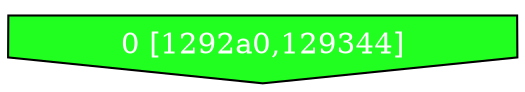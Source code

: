 diGraph libnss3{
	libnss3_0  [style=filled fillcolor="#20FF20" fontcolor="#ffffff" shape=invhouse label="0 [1292a0,129344]"]


}